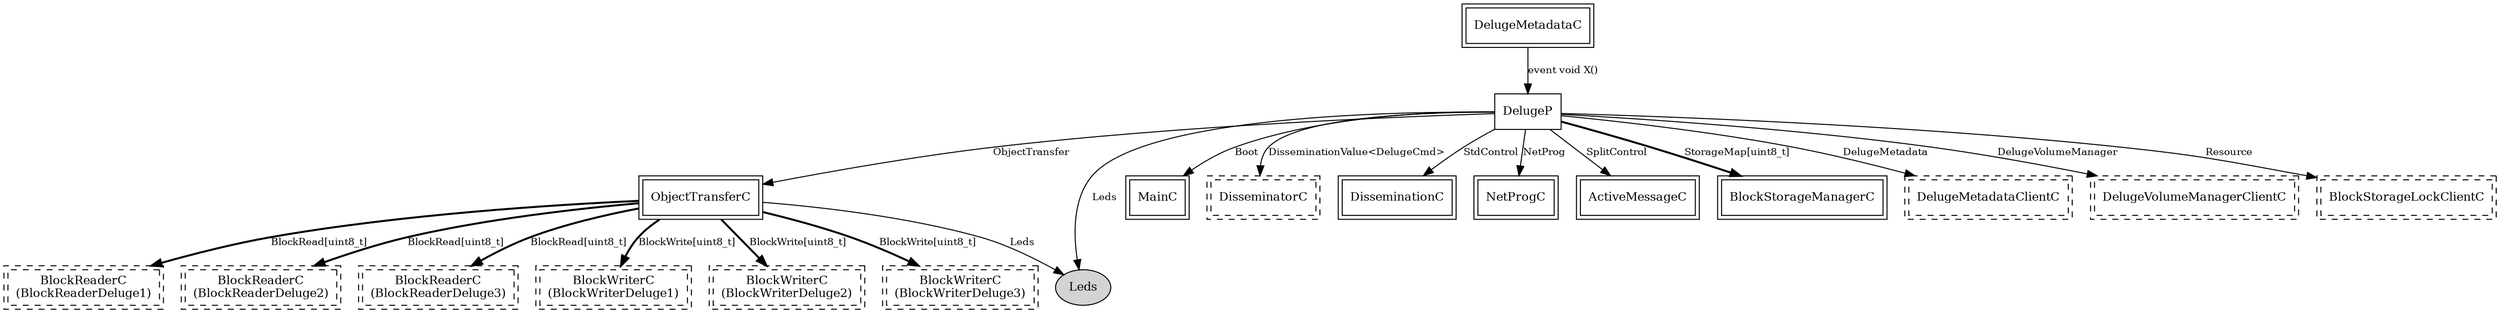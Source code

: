 digraph "tos.lib.net.Deluge.DelugeC" {
  "ObjectTransferC" [fontsize=12, shape=box,peripheries=2, URL="../chtml/tos.lib.net.Deluge.ObjectTransferC.html"];
  "DelugeC.BlockReaderDeluge1" [fontsize=12, shape=box,peripheries=2, style=dashed, label="BlockReaderC\n(BlockReaderDeluge1)", URL="../chtml/tos.lib.net.Deluge.BlockStorageManager.BlockReaderC.html"];
  "DelugeC.BlockReaderDeluge2" [fontsize=12, shape=box,peripheries=2, style=dashed, label="BlockReaderC\n(BlockReaderDeluge2)", URL="../chtml/tos.lib.net.Deluge.BlockStorageManager.BlockReaderC.html"];
  "DelugeC.BlockReaderDeluge3" [fontsize=12, shape=box,peripheries=2, style=dashed, label="BlockReaderC\n(BlockReaderDeluge3)", URL="../chtml/tos.lib.net.Deluge.BlockStorageManager.BlockReaderC.html"];
  "ObjectTransferC" [fontsize=12, shape=box,peripheries=2, URL="../chtml/tos.lib.net.Deluge.ObjectTransferC.html"];
  "DelugeC.BlockWriterDeluge1" [fontsize=12, shape=box,peripheries=2, style=dashed, label="BlockWriterC\n(BlockWriterDeluge1)", URL="../chtml/tos.lib.net.Deluge.BlockStorageManager.BlockWriterC.html"];
  "DelugeC.BlockWriterDeluge2" [fontsize=12, shape=box,peripheries=2, style=dashed, label="BlockWriterC\n(BlockWriterDeluge2)", URL="../chtml/tos.lib.net.Deluge.BlockStorageManager.BlockWriterC.html"];
  "DelugeC.BlockWriterDeluge3" [fontsize=12, shape=box,peripheries=2, style=dashed, label="BlockWriterC\n(BlockWriterDeluge3)", URL="../chtml/tos.lib.net.Deluge.BlockStorageManager.BlockWriterC.html"];
  "ObjectTransferC" [fontsize=12, shape=box,peripheries=2, URL="../chtml/tos.lib.net.Deluge.ObjectTransferC.html"];
  n0x2ace837b6cb8 [shape=ellipse, style=filled, label="Leds", fontsize=12];
  "DelugeP" [fontsize=12, shape=box, URL="../chtml/tos.lib.net.Deluge.DelugeP.html"];
  "MainC" [fontsize=12, shape=box,peripheries=2, URL="../chtml/tos.system.MainC.html"];
  "DelugeP" [fontsize=12, shape=box, URL="../chtml/tos.lib.net.Deluge.DelugeP.html"];
  "DelugeP" [fontsize=12, shape=box, URL="../chtml/tos.lib.net.Deluge.DelugeP.html"];
  "DelugeC.DisseminatorC" [fontsize=12, shape=box,peripheries=2, style=dashed, label="DisseminatorC", URL="../chtml/tos.lib.net.drip.DisseminatorC.html"];
  "DelugeP" [fontsize=12, shape=box, URL="../chtml/tos.lib.net.Deluge.DelugeP.html"];
  "DisseminationC" [fontsize=12, shape=box,peripheries=2, URL="../chtml/tos.lib.net.drip.DisseminationC.html"];
  "DelugeP" [fontsize=12, shape=box, URL="../chtml/tos.lib.net.Deluge.DelugeP.html"];
  "ObjectTransferC" [fontsize=12, shape=box,peripheries=2, URL="../chtml/tos.lib.net.Deluge.ObjectTransferC.html"];
  "DelugeP" [fontsize=12, shape=box, URL="../chtml/tos.lib.net.Deluge.DelugeP.html"];
  "NetProgC" [fontsize=12, shape=box,peripheries=2, URL="../chtml/tos.lib.net.Deluge.extra.iris.NetProgC.html"];
  "DelugeP" [fontsize=12, shape=box, URL="../chtml/tos.lib.net.Deluge.DelugeP.html"];
  "ActiveMessageC" [fontsize=12, shape=box,peripheries=2, URL="../chtml/tos.platforms.iris.ActiveMessageC.html"];
  "DelugeP" [fontsize=12, shape=box, URL="../chtml/tos.lib.net.Deluge.DelugeP.html"];
  "BlockStorageManagerC" [fontsize=12, shape=box,peripheries=2, URL="../chtml/tos.lib.net.Deluge.BlockStorageManager.BlockStorageManagerC.html"];
  "DelugeP" [fontsize=12, shape=box, URL="../chtml/tos.lib.net.Deluge.DelugeP.html"];
  "DelugeC.DelugeMetadataClientC" [fontsize=12, shape=box,peripheries=2, style=dashed, label="DelugeMetadataClientC", URL="../chtml/tos.lib.net.Deluge.DelugeMetadataClientC.html"];
  "DelugeMetadataC" [fontsize=12, shape=box,peripheries=2, URL="../chtml/tos.lib.net.Deluge.DelugeMetadataC.html"];
  "DelugeP" [fontsize=12, shape=box, URL="../chtml/tos.lib.net.Deluge.DelugeP.html"];
  "DelugeP" [fontsize=12, shape=box, URL="../chtml/tos.lib.net.Deluge.DelugeP.html"];
  "DelugeC.DelugeVolumeManagerClientC" [fontsize=12, shape=box,peripheries=2, style=dashed, label="DelugeVolumeManagerClientC", URL="../chtml/tos.lib.net.Deluge.DelugeVolumeManagerClientC.html"];
  "DelugeP" [fontsize=12, shape=box, URL="../chtml/tos.lib.net.Deluge.DelugeP.html"];
  "DelugeC.BlockStorageLockClientC" [fontsize=12, shape=box,peripheries=2, style=dashed, label="BlockStorageLockClientC", URL="../chtml/tos.lib.net.Deluge.BlockStorageManager.BlockStorageLockClientC.html"];
  "ObjectTransferC" -> "DelugeC.BlockReaderDeluge1" [label="BlockRead[uint8_t]", style=bold, URL="../ihtml/tos.interfaces.BlockRead.html", fontsize=10];
  "ObjectTransferC" -> "DelugeC.BlockReaderDeluge2" [label="BlockRead[uint8_t]", style=bold, URL="../ihtml/tos.interfaces.BlockRead.html", fontsize=10];
  "ObjectTransferC" -> "DelugeC.BlockReaderDeluge3" [label="BlockRead[uint8_t]", style=bold, URL="../ihtml/tos.interfaces.BlockRead.html", fontsize=10];
  "ObjectTransferC" -> "DelugeC.BlockWriterDeluge1" [label="BlockWrite[uint8_t]", style=bold, URL="../ihtml/tos.interfaces.BlockWrite.html", fontsize=10];
  "ObjectTransferC" -> "DelugeC.BlockWriterDeluge2" [label="BlockWrite[uint8_t]", style=bold, URL="../ihtml/tos.interfaces.BlockWrite.html", fontsize=10];
  "ObjectTransferC" -> "DelugeC.BlockWriterDeluge3" [label="BlockWrite[uint8_t]", style=bold, URL="../ihtml/tos.interfaces.BlockWrite.html", fontsize=10];
  "ObjectTransferC" -> "n0x2ace837b6cb8" [label="Leds", URL="../ihtml/tos.interfaces.Leds.html", fontsize=10];
  "DelugeP" -> "MainC" [label="Boot", URL="../ihtml/tos.interfaces.Boot.html", fontsize=10];
  "DelugeP" -> "n0x2ace837b6cb8" [label="Leds", URL="../ihtml/tos.interfaces.Leds.html", fontsize=10];
  "DelugeP" -> "DelugeC.DisseminatorC" [label="DisseminationValue<DelugeCmd>", URL="../ihtml/tos.lib.net.DisseminationValue.html", fontsize=10];
  "DelugeP" -> "DisseminationC" [label="StdControl", URL="../ihtml/tos.interfaces.StdControl.html", fontsize=10];
  "DelugeP" -> "ObjectTransferC" [label="ObjectTransfer", URL="../ihtml/tos.lib.net.Deluge.ObjectTransfer.html", fontsize=10];
  "DelugeP" -> "NetProgC" [label="NetProg", URL="../ihtml/tos.lib.net.Deluge.extra.NetProg.html", fontsize=10];
  "DelugeP" -> "ActiveMessageC" [label="SplitControl", URL="../ihtml/tos.interfaces.SplitControl.html", fontsize=10];
  "DelugeP" -> "BlockStorageManagerC" [label="StorageMap[uint8_t]", style=bold, URL="../ihtml/tos.lib.net.Deluge.StorageMap.html", fontsize=10];
  "DelugeP" -> "DelugeC.DelugeMetadataClientC" [label="DelugeMetadata", URL="../ihtml/tos.lib.net.Deluge.DelugeMetadata.html", fontsize=10];
  "DelugeMetadataC" -> "DelugeP" [label="event void X()", fontsize=10];
  "DelugeP" -> "DelugeC.DelugeVolumeManagerClientC" [label="DelugeVolumeManager", URL="../ihtml/tos.lib.net.Deluge.DelugeVolumeManager.html", fontsize=10];
  "DelugeP" -> "DelugeC.BlockStorageLockClientC" [label="Resource", URL="../ihtml/tos.interfaces.Resource.html", fontsize=10];
}
